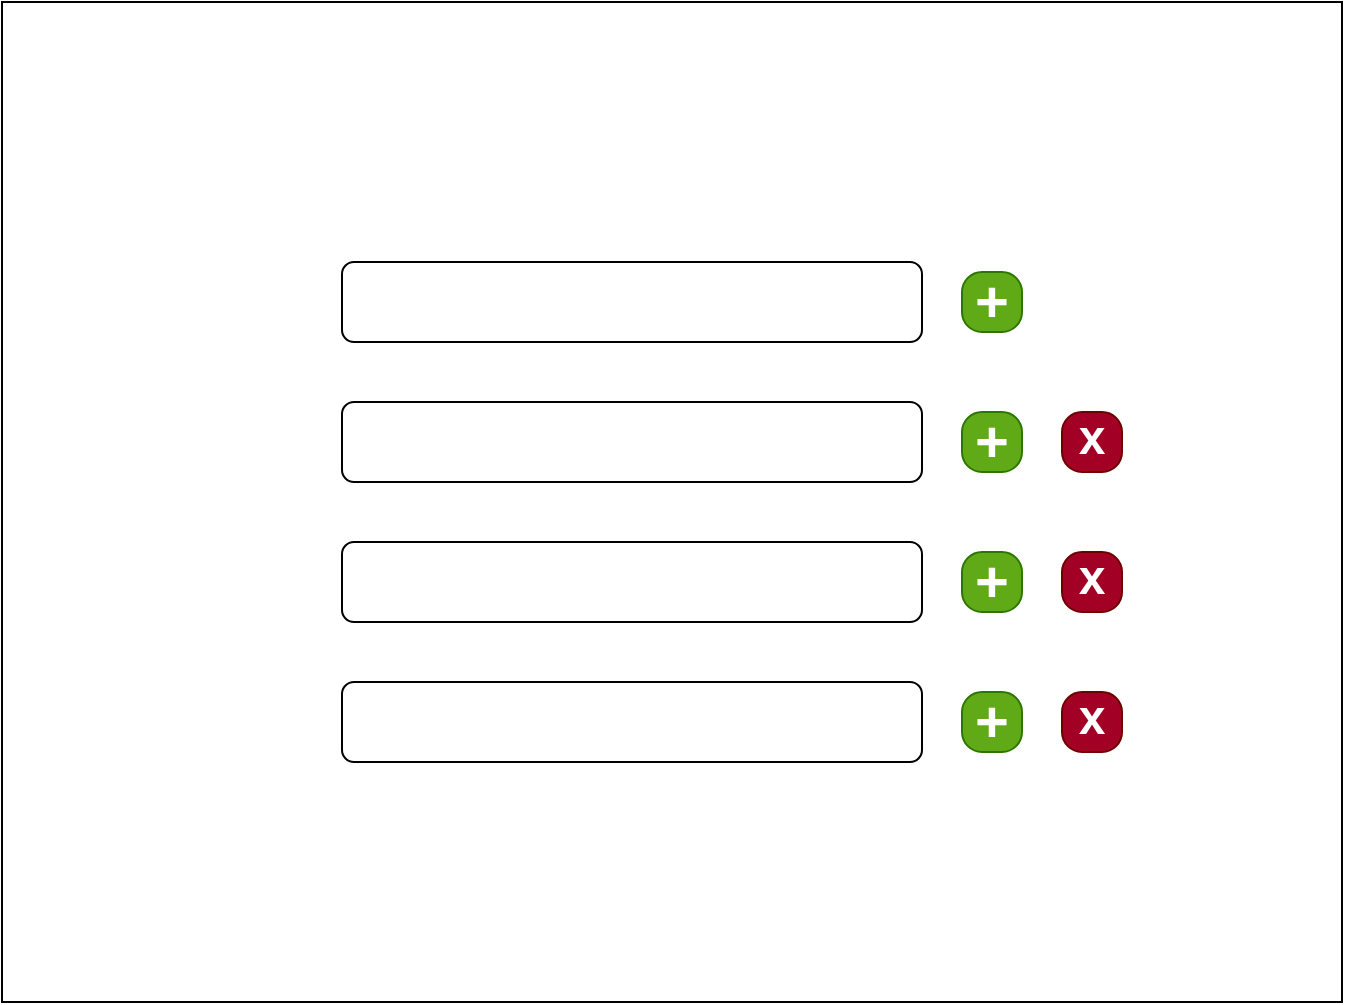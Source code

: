 <mxfile>
    <diagram id="flv1vqYpA2PMIO2H4EEO" name="hatena">
        <mxGraphModel dx="1239" dy="636" grid="1" gridSize="10" guides="1" tooltips="1" connect="1" arrows="1" fold="1" page="1" pageScale="1" pageWidth="827" pageHeight="1169" math="0" shadow="0">
            <root>
                <mxCell id="w4577E7OrbhYGuYqbUAO-0"/>
                <mxCell id="w4577E7OrbhYGuYqbUAO-1" parent="w4577E7OrbhYGuYqbUAO-0"/>
                <mxCell id="w4577E7OrbhYGuYqbUAO-2" value="" style="rounded=0;whiteSpace=wrap;html=1;" parent="w4577E7OrbhYGuYqbUAO-1" vertex="1">
                    <mxGeometry x="70" y="30" width="670" height="500" as="geometry"/>
                </mxCell>
                <mxCell id="w4577E7OrbhYGuYqbUAO-3" value="" style="rounded=1;whiteSpace=wrap;html=1;" parent="w4577E7OrbhYGuYqbUAO-1" vertex="1">
                    <mxGeometry x="240" y="160" width="290" height="40" as="geometry"/>
                </mxCell>
                <mxCell id="w4577E7OrbhYGuYqbUAO-4" value="+" style="strokeWidth=1;shadow=0;dashed=0;align=center;html=1;shape=mxgraph.mockup.buttons.button;strokeColor=#2D7600;mainText=;buttonStyle=round;fontSize=29;fontStyle=1;fillColor=#60a917;whiteSpace=wrap;fontColor=#ffffff;" parent="w4577E7OrbhYGuYqbUAO-1" vertex="1">
                    <mxGeometry x="550" y="165" width="30" height="30" as="geometry"/>
                </mxCell>
                <mxCell id="w4577E7OrbhYGuYqbUAO-6" value="" style="rounded=1;whiteSpace=wrap;html=1;" parent="w4577E7OrbhYGuYqbUAO-1" vertex="1">
                    <mxGeometry x="240" y="230" width="290" height="40" as="geometry"/>
                </mxCell>
                <mxCell id="w4577E7OrbhYGuYqbUAO-7" value="" style="rounded=1;whiteSpace=wrap;html=1;" parent="w4577E7OrbhYGuYqbUAO-1" vertex="1">
                    <mxGeometry x="240" y="300" width="290" height="40" as="geometry"/>
                </mxCell>
                <mxCell id="w4577E7OrbhYGuYqbUAO-8" value="" style="rounded=1;whiteSpace=wrap;html=1;" parent="w4577E7OrbhYGuYqbUAO-1" vertex="1">
                    <mxGeometry x="240" y="370" width="290" height="40" as="geometry"/>
                </mxCell>
                <mxCell id="w4577E7OrbhYGuYqbUAO-11" value="x" style="strokeWidth=1;shadow=0;dashed=0;align=center;html=1;shape=mxgraph.mockup.buttons.button;strokeColor=#6F0000;fontColor=#ffffff;mainText=;buttonStyle=round;fontSize=24;fontStyle=1;fillColor=#a20025;whiteSpace=wrap;verticalAlign=bottom;" parent="w4577E7OrbhYGuYqbUAO-1" vertex="1">
                    <mxGeometry x="600" y="235" width="30" height="30" as="geometry"/>
                </mxCell>
                <mxCell id="w4577E7OrbhYGuYqbUAO-12" value="x" style="strokeWidth=1;shadow=0;dashed=0;align=center;html=1;shape=mxgraph.mockup.buttons.button;strokeColor=#6F0000;fontColor=#ffffff;mainText=;buttonStyle=round;fontSize=24;fontStyle=1;fillColor=#a20025;whiteSpace=wrap;verticalAlign=bottom;" parent="w4577E7OrbhYGuYqbUAO-1" vertex="1">
                    <mxGeometry x="600" y="305" width="30" height="30" as="geometry"/>
                </mxCell>
                <mxCell id="w4577E7OrbhYGuYqbUAO-13" value="x" style="strokeWidth=1;shadow=0;dashed=0;align=center;html=1;shape=mxgraph.mockup.buttons.button;strokeColor=#6F0000;fontColor=#ffffff;mainText=;buttonStyle=round;fontSize=24;fontStyle=1;fillColor=#a20025;whiteSpace=wrap;verticalAlign=bottom;" parent="w4577E7OrbhYGuYqbUAO-1" vertex="1">
                    <mxGeometry x="600" y="375" width="30" height="30" as="geometry"/>
                </mxCell>
                <mxCell id="w4577E7OrbhYGuYqbUAO-14" value="+" style="strokeWidth=1;shadow=0;dashed=0;align=center;html=1;shape=mxgraph.mockup.buttons.button;strokeColor=#2D7600;mainText=;buttonStyle=round;fontSize=29;fontStyle=1;fillColor=#60a917;whiteSpace=wrap;fontColor=#ffffff;" parent="w4577E7OrbhYGuYqbUAO-1" vertex="1">
                    <mxGeometry x="550" y="375" width="30" height="30" as="geometry"/>
                </mxCell>
                <mxCell id="w4577E7OrbhYGuYqbUAO-15" value="+" style="strokeWidth=1;shadow=0;dashed=0;align=center;html=1;shape=mxgraph.mockup.buttons.button;strokeColor=#2D7600;mainText=;buttonStyle=round;fontSize=29;fontStyle=1;fillColor=#60a917;whiteSpace=wrap;fontColor=#ffffff;" parent="w4577E7OrbhYGuYqbUAO-1" vertex="1">
                    <mxGeometry x="550" y="305" width="30" height="30" as="geometry"/>
                </mxCell>
                <mxCell id="w4577E7OrbhYGuYqbUAO-16" value="+" style="strokeWidth=1;shadow=0;dashed=0;align=center;html=1;shape=mxgraph.mockup.buttons.button;strokeColor=#2D7600;mainText=;buttonStyle=round;fontSize=29;fontStyle=1;fillColor=#60a917;whiteSpace=wrap;fontColor=#ffffff;" parent="w4577E7OrbhYGuYqbUAO-1" vertex="1">
                    <mxGeometry x="550" y="235" width="30" height="30" as="geometry"/>
                </mxCell>
            </root>
        </mxGraphModel>
    </diagram>
    <diagram id="OPzHVjqPdrg7RhZb0Ei4" name="ページ1">
        <mxGraphModel dx="2066" dy="1805" grid="1" gridSize="10" guides="1" tooltips="1" connect="1" arrows="1" fold="1" page="1" pageScale="1" pageWidth="827" pageHeight="1169" math="0" shadow="0">
            <root>
                <mxCell id="0"/>
                <mxCell id="1" parent="0"/>
                <mxCell id="2" value="Window Title" style="strokeWidth=1;shadow=0;dashed=0;align=center;html=1;shape=mxgraph.mockup.containers.window;align=left;verticalAlign=top;spacingLeft=8;strokeColor2=#008cff;strokeColor3=#c4c4c4;fontColor=#666666;mainText=;fontSize=17;labelBackgroundColor=none;" parent="1" vertex="1">
                    <mxGeometry x="-490" y="-100" width="1010" height="610" as="geometry"/>
                </mxCell>
            </root>
        </mxGraphModel>
    </diagram>
</mxfile>